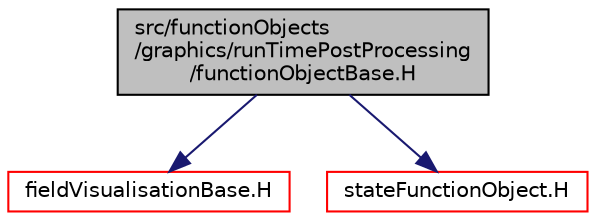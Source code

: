 digraph "src/functionObjects/graphics/runTimePostProcessing/functionObjectBase.H"
{
  bgcolor="transparent";
  edge [fontname="Helvetica",fontsize="10",labelfontname="Helvetica",labelfontsize="10"];
  node [fontname="Helvetica",fontsize="10",shape=record];
  Node1 [label="src/functionObjects\l/graphics/runTimePostProcessing\l/functionObjectBase.H",height=0.2,width=0.4,color="black", fillcolor="grey75", style="filled" fontcolor="black"];
  Node1 -> Node2 [color="midnightblue",fontsize="10",style="solid",fontname="Helvetica"];
  Node2 [label="fieldVisualisationBase.H",height=0.2,width=0.4,color="red",URL="$fieldVisualisationBase_8H.html"];
  Node1 -> Node3 [color="midnightblue",fontsize="10",style="solid",fontname="Helvetica"];
  Node3 [label="stateFunctionObject.H",height=0.2,width=0.4,color="red",URL="$stateFunctionObject_8H.html"];
}
